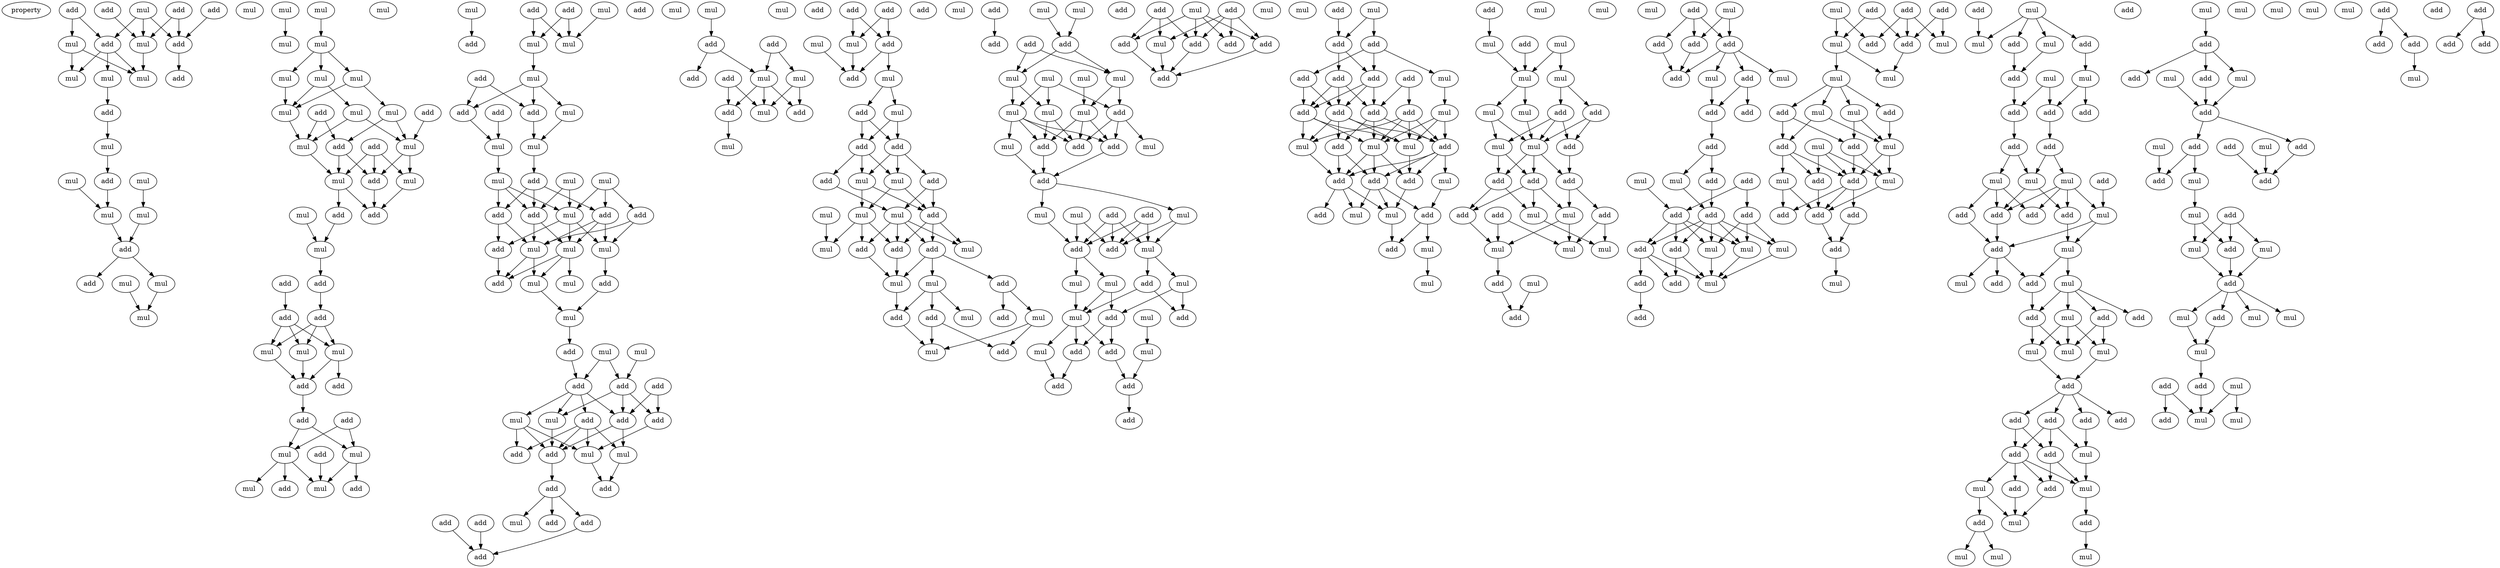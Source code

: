 digraph {
    node [fontcolor=black]
    property [mul=2,lf=1.8]
    0 [ label = add ];
    1 [ label = add ];
    2 [ label = add ];
    3 [ label = add ];
    4 [ label = mul ];
    5 [ label = add ];
    6 [ label = mul ];
    7 [ label = mul ];
    8 [ label = add ];
    9 [ label = mul ];
    10 [ label = add ];
    11 [ label = mul ];
    12 [ label = mul ];
    13 [ label = add ];
    14 [ label = mul ];
    15 [ label = add ];
    16 [ label = mul ];
    17 [ label = mul ];
    18 [ label = mul ];
    19 [ label = mul ];
    20 [ label = add ];
    21 [ label = mul ];
    22 [ label = mul ];
    23 [ label = add ];
    24 [ label = mul ];
    25 [ label = mul ];
    26 [ label = mul ];
    27 [ label = mul ];
    28 [ label = mul ];
    29 [ label = mul ];
    30 [ label = mul ];
    31 [ label = mul ];
    32 [ label = mul ];
    33 [ label = mul ];
    34 [ label = add ];
    35 [ label = mul ];
    36 [ label = add ];
    37 [ label = mul ];
    38 [ label = add ];
    39 [ label = add ];
    40 [ label = mul ];
    41 [ label = mul ];
    42 [ label = mul ];
    43 [ label = add ];
    44 [ label = mul ];
    45 [ label = add ];
    46 [ label = mul ];
    47 [ label = add ];
    48 [ label = mul ];
    49 [ label = add ];
    50 [ label = add ];
    51 [ label = add ];
    52 [ label = add ];
    53 [ label = mul ];
    54 [ label = mul ];
    55 [ label = mul ];
    56 [ label = add ];
    57 [ label = add ];
    58 [ label = add ];
    59 [ label = add ];
    60 [ label = add ];
    61 [ label = mul ];
    62 [ label = mul ];
    63 [ label = mul ];
    64 [ label = mul ];
    65 [ label = add ];
    66 [ label = mul ];
    67 [ label = add ];
    68 [ label = mul ];
    69 [ label = add ];
    70 [ label = add ];
    71 [ label = mul ];
    72 [ label = add ];
    73 [ label = mul ];
    74 [ label = mul ];
    75 [ label = add ];
    76 [ label = mul ];
    77 [ label = add ];
    78 [ label = add ];
    79 [ label = add ];
    80 [ label = add ];
    81 [ label = mul ];
    82 [ label = mul ];
    83 [ label = mul ];
    84 [ label = mul ];
    85 [ label = mul ];
    86 [ label = mul ];
    87 [ label = add ];
    88 [ label = add ];
    89 [ label = add ];
    90 [ label = add ];
    91 [ label = add ];
    92 [ label = mul ];
    93 [ label = mul ];
    94 [ label = add ];
    95 [ label = mul ];
    96 [ label = mul ];
    97 [ label = add ];
    98 [ label = mul ];
    99 [ label = add ];
    100 [ label = mul ];
    101 [ label = mul ];
    102 [ label = mul ];
    103 [ label = mul ];
    104 [ label = add ];
    105 [ label = add ];
    106 [ label = add ];
    107 [ label = add ];
    108 [ label = mul ];
    109 [ label = add ];
    110 [ label = add ];
    111 [ label = mul ];
    112 [ label = add ];
    113 [ label = mul ];
    114 [ label = add ];
    115 [ label = mul ];
    116 [ label = add ];
    117 [ label = add ];
    118 [ label = add ];
    119 [ label = mul ];
    120 [ label = add ];
    121 [ label = add ];
    122 [ label = add ];
    123 [ label = add ];
    124 [ label = add ];
    125 [ label = mul ];
    126 [ label = mul ];
    127 [ label = add ];
    128 [ label = add ];
    129 [ label = add ];
    130 [ label = add ];
    131 [ label = mul ];
    132 [ label = mul ];
    133 [ label = add ];
    134 [ label = add ];
    135 [ label = mul ];
    136 [ label = mul ];
    137 [ label = mul ];
    138 [ label = add ];
    139 [ label = add ];
    140 [ label = add ];
    141 [ label = add ];
    142 [ label = add ];
    143 [ label = mul ];
    144 [ label = mul ];
    145 [ label = add ];
    146 [ label = mul ];
    147 [ label = add ];
    148 [ label = mul ];
    149 [ label = mul ];
    150 [ label = add ];
    151 [ label = add ];
    152 [ label = mul ];
    153 [ label = add ];
    154 [ label = mul ];
    155 [ label = add ];
    156 [ label = mul ];
    157 [ label = mul ];
    158 [ label = mul ];
    159 [ label = add ];
    160 [ label = mul ];
    161 [ label = mul ];
    162 [ label = add ];
    163 [ label = add ];
    164 [ label = add ];
    165 [ label = mul ];
    166 [ label = add ];
    167 [ label = mul ];
    168 [ label = add ];
    169 [ label = mul ];
    170 [ label = mul ];
    171 [ label = add ];
    172 [ label = add ];
    173 [ label = mul ];
    174 [ label = add ];
    175 [ label = add ];
    176 [ label = mul ];
    177 [ label = mul ];
    178 [ label = add ];
    179 [ label = add ];
    180 [ label = add ];
    181 [ label = add ];
    182 [ label = mul ];
    183 [ label = mul ];
    184 [ label = mul ];
    185 [ label = mul ];
    186 [ label = mul ];
    187 [ label = mul ];
    188 [ label = add ];
    189 [ label = mul ];
    190 [ label = add ];
    191 [ label = add ];
    192 [ label = add ];
    193 [ label = mul ];
    194 [ label = mul ];
    195 [ label = add ];
    196 [ label = mul ];
    197 [ label = add ];
    198 [ label = add ];
    199 [ label = mul ];
    200 [ label = mul ];
    201 [ label = add ];
    202 [ label = add ];
    203 [ label = mul ];
    204 [ label = mul ];
    205 [ label = add ];
    206 [ label = mul ];
    207 [ label = mul ];
    208 [ label = mul ];
    209 [ label = mul ];
    210 [ label = add ];
    211 [ label = add ];
    212 [ label = mul ];
    213 [ label = add ];
    214 [ label = mul ];
    215 [ label = add ];
    216 [ label = add ];
    217 [ label = add ];
    218 [ label = add ];
    219 [ label = add ];
    220 [ label = mul ];
    221 [ label = add ];
    222 [ label = add ];
    223 [ label = add ];
    224 [ label = mul ];
    225 [ label = add ];
    226 [ label = add ];
    227 [ label = add ];
    228 [ label = mul ];
    229 [ label = mul ];
    230 [ label = add ];
    231 [ label = mul ];
    232 [ label = add ];
    233 [ label = add ];
    234 [ label = add ];
    235 [ label = add ];
    236 [ label = add ];
    237 [ label = add ];
    238 [ label = mul ];
    239 [ label = add ];
    240 [ label = add ];
    241 [ label = add ];
    242 [ label = add ];
    243 [ label = mul ];
    244 [ label = add ];
    245 [ label = mul ];
    246 [ label = mul ];
    247 [ label = add ];
    248 [ label = mul ];
    249 [ label = add ];
    250 [ label = add ];
    251 [ label = mul ];
    252 [ label = add ];
    253 [ label = add ];
    254 [ label = add ];
    255 [ label = mul ];
    256 [ label = mul ];
    257 [ label = mul ];
    258 [ label = add ];
    259 [ label = mul ];
    260 [ label = add ];
    261 [ label = add ];
    262 [ label = mul ];
    263 [ label = mul ];
    264 [ label = mul ];
    265 [ label = mul ];
    266 [ label = mul ];
    267 [ label = add ];
    268 [ label = mul ];
    269 [ label = mul ];
    270 [ label = add ];
    271 [ label = mul ];
    272 [ label = add ];
    273 [ label = mul ];
    274 [ label = add ];
    275 [ label = add ];
    276 [ label = add ];
    277 [ label = mul ];
    278 [ label = add ];
    279 [ label = mul ];
    280 [ label = add ];
    281 [ label = add ];
    282 [ label = mul ];
    283 [ label = mul ];
    284 [ label = mul ];
    285 [ label = add ];
    286 [ label = mul ];
    287 [ label = mul ];
    288 [ label = add ];
    289 [ label = mul ];
    290 [ label = add ];
    291 [ label = mul ];
    292 [ label = add ];
    293 [ label = add ];
    294 [ label = add ];
    295 [ label = add ];
    296 [ label = mul ];
    297 [ label = add ];
    298 [ label = mul ];
    299 [ label = add ];
    300 [ label = add ];
    301 [ label = add ];
    302 [ label = add ];
    303 [ label = add ];
    304 [ label = mul ];
    305 [ label = mul ];
    306 [ label = add ];
    307 [ label = add ];
    308 [ label = add ];
    309 [ label = mul ];
    310 [ label = add ];
    311 [ label = add ];
    312 [ label = mul ];
    313 [ label = mul ];
    314 [ label = add ];
    315 [ label = mul ];
    316 [ label = add ];
    317 [ label = add ];
    318 [ label = add ];
    319 [ label = add ];
    320 [ label = add ];
    321 [ label = mul ];
    322 [ label = mul ];
    323 [ label = add ];
    324 [ label = mul ];
    325 [ label = add ];
    326 [ label = mul ];
    327 [ label = mul ];
    328 [ label = add ];
    329 [ label = mul ];
    330 [ label = mul ];
    331 [ label = add ];
    332 [ label = add ];
    333 [ label = mul ];
    334 [ label = add ];
    335 [ label = mul ];
    336 [ label = mul ];
    337 [ label = mul ];
    338 [ label = add ];
    339 [ label = add ];
    340 [ label = add ];
    341 [ label = add ];
    342 [ label = add ];
    343 [ label = add ];
    344 [ label = mul ];
    345 [ label = add ];
    346 [ label = mul ];
    347 [ label = mul ];
    348 [ label = mul ];
    349 [ label = add ];
    350 [ label = add ];
    351 [ label = mul ];
    352 [ label = add ];
    353 [ label = mul ];
    354 [ label = add ];
    355 [ label = add ];
    356 [ label = add ];
    357 [ label = add ];
    358 [ label = add ];
    359 [ label = mul ];
    360 [ label = mul ];
    361 [ label = add ];
    362 [ label = mul ];
    363 [ label = add ];
    364 [ label = mul ];
    365 [ label = add ];
    366 [ label = add ];
    367 [ label = add ];
    368 [ label = mul ];
    369 [ label = add ];
    370 [ label = mul ];
    371 [ label = mul ];
    372 [ label = add ];
    373 [ label = add ];
    374 [ label = add ];
    375 [ label = mul ];
    376 [ label = add ];
    377 [ label = add ];
    378 [ label = add ];
    379 [ label = mul ];
    380 [ label = mul ];
    381 [ label = mul ];
    382 [ label = add ];
    383 [ label = add ];
    384 [ label = add ];
    385 [ label = add ];
    386 [ label = add ];
    387 [ label = add ];
    388 [ label = add ];
    389 [ label = mul ];
    390 [ label = add ];
    391 [ label = add ];
    392 [ label = mul ];
    393 [ label = mul ];
    394 [ label = add ];
    395 [ label = add ];
    396 [ label = mul ];
    397 [ label = mul ];
    398 [ label = mul ];
    399 [ label = mul ];
    400 [ label = mul ];
    401 [ label = add ];
    402 [ label = mul ];
    403 [ label = mul ];
    404 [ label = mul ];
    405 [ label = add ];
    406 [ label = add ];
    407 [ label = add ];
    408 [ label = add ];
    409 [ label = add ];
    410 [ label = mul ];
    411 [ label = add ];
    412 [ label = mul ];
    413 [ label = add ];
    414 [ label = add ];
    415 [ label = mul ];
    416 [ label = mul ];
    417 [ label = add ];
    418 [ label = add ];
    419 [ label = mul ];
    420 [ label = mul ];
    421 [ label = mul ];
    422 [ label = add ];
    423 [ label = mul ];
    424 [ label = mul ];
    425 [ label = mul ];
    426 [ label = mul ];
    427 [ label = add ];
    428 [ label = mul ];
    429 [ label = add ];
    430 [ label = add ];
    431 [ label = mul ];
    432 [ label = mul ];
    433 [ label = mul ];
    434 [ label = mul ];
    435 [ label = add ];
    436 [ label = add ];
    437 [ label = add ];
    438 [ label = add ];
    439 [ label = add ];
    440 [ label = mul ];
    441 [ label = add ];
    442 [ label = add ];
    443 [ label = add ];
    0 -> 6 [ name = 0 ];
    1 -> 8 [ name = 1 ];
    2 -> 6 [ name = 2 ];
    2 -> 8 [ name = 3 ];
    3 -> 5 [ name = 4 ];
    3 -> 7 [ name = 5 ];
    4 -> 5 [ name = 6 ];
    4 -> 6 [ name = 7 ];
    4 -> 8 [ name = 8 ];
    5 -> 9 [ name = 9 ];
    5 -> 11 [ name = 10 ];
    5 -> 12 [ name = 11 ];
    6 -> 12 [ name = 12 ];
    7 -> 9 [ name = 13 ];
    7 -> 12 [ name = 14 ];
    8 -> 10 [ name = 15 ];
    11 -> 13 [ name = 16 ];
    13 -> 14 [ name = 17 ];
    14 -> 15 [ name = 18 ];
    15 -> 18 [ name = 19 ];
    16 -> 18 [ name = 20 ];
    17 -> 19 [ name = 21 ];
    18 -> 20 [ name = 22 ];
    19 -> 20 [ name = 23 ];
    20 -> 23 [ name = 24 ];
    20 -> 24 [ name = 25 ];
    21 -> 26 [ name = 26 ];
    24 -> 26 [ name = 27 ];
    25 -> 28 [ name = 28 ];
    27 -> 29 [ name = 29 ];
    29 -> 30 [ name = 30 ];
    29 -> 31 [ name = 31 ];
    29 -> 32 [ name = 32 ];
    30 -> 35 [ name = 33 ];
    31 -> 35 [ name = 34 ];
    31 -> 37 [ name = 35 ];
    32 -> 33 [ name = 36 ];
    32 -> 35 [ name = 37 ];
    33 -> 38 [ name = 38 ];
    33 -> 41 [ name = 39 ];
    34 -> 38 [ name = 40 ];
    34 -> 40 [ name = 41 ];
    35 -> 40 [ name = 42 ];
    36 -> 41 [ name = 43 ];
    37 -> 40 [ name = 44 ];
    37 -> 41 [ name = 45 ];
    38 -> 42 [ name = 46 ];
    38 -> 43 [ name = 47 ];
    39 -> 42 [ name = 48 ];
    39 -> 43 [ name = 49 ];
    39 -> 44 [ name = 50 ];
    40 -> 42 [ name = 51 ];
    41 -> 43 [ name = 52 ];
    41 -> 44 [ name = 53 ];
    42 -> 45 [ name = 54 ];
    42 -> 47 [ name = 55 ];
    43 -> 45 [ name = 56 ];
    44 -> 45 [ name = 57 ];
    46 -> 48 [ name = 58 ];
    47 -> 48 [ name = 59 ];
    48 -> 50 [ name = 60 ];
    49 -> 51 [ name = 61 ];
    50 -> 52 [ name = 62 ];
    51 -> 53 [ name = 63 ];
    51 -> 54 [ name = 64 ];
    51 -> 55 [ name = 65 ];
    52 -> 53 [ name = 66 ];
    52 -> 54 [ name = 67 ];
    52 -> 55 [ name = 68 ];
    53 -> 56 [ name = 69 ];
    53 -> 57 [ name = 70 ];
    54 -> 56 [ name = 71 ];
    55 -> 56 [ name = 72 ];
    56 -> 58 [ name = 73 ];
    58 -> 61 [ name = 74 ];
    58 -> 62 [ name = 75 ];
    59 -> 61 [ name = 76 ];
    59 -> 62 [ name = 77 ];
    60 -> 66 [ name = 78 ];
    61 -> 65 [ name = 79 ];
    61 -> 66 [ name = 80 ];
    62 -> 63 [ name = 81 ];
    62 -> 66 [ name = 82 ];
    62 -> 67 [ name = 83 ];
    68 -> 69 [ name = 84 ];
    70 -> 73 [ name = 85 ];
    70 -> 74 [ name = 86 ];
    71 -> 74 [ name = 87 ];
    72 -> 73 [ name = 88 ];
    72 -> 74 [ name = 89 ];
    73 -> 76 [ name = 90 ];
    75 -> 77 [ name = 91 ];
    75 -> 78 [ name = 92 ];
    76 -> 77 [ name = 93 ];
    76 -> 78 [ name = 94 ];
    76 -> 81 [ name = 95 ];
    77 -> 82 [ name = 96 ];
    78 -> 83 [ name = 97 ];
    79 -> 82 [ name = 98 ];
    81 -> 83 [ name = 99 ];
    82 -> 85 [ name = 100 ];
    83 -> 87 [ name = 101 ];
    84 -> 89 [ name = 102 ];
    84 -> 92 [ name = 103 ];
    85 -> 89 [ name = 104 ];
    85 -> 90 [ name = 105 ];
    85 -> 92 [ name = 106 ];
    86 -> 88 [ name = 107 ];
    86 -> 91 [ name = 108 ];
    86 -> 92 [ name = 109 ];
    87 -> 89 [ name = 110 ];
    87 -> 90 [ name = 111 ];
    87 -> 91 [ name = 112 ];
    88 -> 93 [ name = 113 ];
    88 -> 96 [ name = 114 ];
    89 -> 95 [ name = 115 ];
    89 -> 96 [ name = 116 ];
    90 -> 94 [ name = 117 ];
    90 -> 96 [ name = 118 ];
    91 -> 93 [ name = 119 ];
    91 -> 95 [ name = 120 ];
    91 -> 96 [ name = 121 ];
    92 -> 93 [ name = 122 ];
    92 -> 94 [ name = 123 ];
    92 -> 95 [ name = 124 ];
    93 -> 97 [ name = 125 ];
    94 -> 99 [ name = 126 ];
    95 -> 98 [ name = 127 ];
    95 -> 99 [ name = 128 ];
    95 -> 100 [ name = 129 ];
    96 -> 99 [ name = 130 ];
    96 -> 100 [ name = 131 ];
    97 -> 101 [ name = 132 ];
    100 -> 101 [ name = 133 ];
    101 -> 104 [ name = 134 ];
    102 -> 107 [ name = 135 ];
    103 -> 106 [ name = 136 ];
    103 -> 107 [ name = 137 ];
    104 -> 106 [ name = 138 ];
    105 -> 109 [ name = 139 ];
    105 -> 112 [ name = 140 ];
    106 -> 108 [ name = 141 ];
    106 -> 110 [ name = 142 ];
    106 -> 111 [ name = 143 ];
    106 -> 112 [ name = 144 ];
    107 -> 108 [ name = 145 ];
    107 -> 109 [ name = 146 ];
    107 -> 112 [ name = 147 ];
    108 -> 116 [ name = 148 ];
    109 -> 113 [ name = 149 ];
    110 -> 113 [ name = 150 ];
    110 -> 114 [ name = 151 ];
    110 -> 115 [ name = 152 ];
    110 -> 116 [ name = 153 ];
    111 -> 113 [ name = 154 ];
    111 -> 114 [ name = 155 ];
    111 -> 116 [ name = 156 ];
    112 -> 115 [ name = 157 ];
    112 -> 116 [ name = 158 ];
    113 -> 118 [ name = 159 ];
    115 -> 118 [ name = 160 ];
    116 -> 117 [ name = 161 ];
    117 -> 119 [ name = 162 ];
    117 -> 122 [ name = 163 ];
    117 -> 123 [ name = 164 ];
    120 -> 124 [ name = 165 ];
    121 -> 124 [ name = 166 ];
    123 -> 124 [ name = 167 ];
    126 -> 128 [ name = 168 ];
    127 -> 131 [ name = 169 ];
    127 -> 132 [ name = 170 ];
    128 -> 129 [ name = 171 ];
    128 -> 131 [ name = 172 ];
    130 -> 133 [ name = 173 ];
    130 -> 135 [ name = 174 ];
    131 -> 133 [ name = 175 ];
    131 -> 134 [ name = 176 ];
    131 -> 135 [ name = 177 ];
    132 -> 134 [ name = 178 ];
    132 -> 135 [ name = 179 ];
    133 -> 136 [ name = 180 ];
    139 -> 142 [ name = 181 ];
    139 -> 144 [ name = 182 ];
    140 -> 142 [ name = 183 ];
    140 -> 144 [ name = 184 ];
    142 -> 145 [ name = 185 ];
    142 -> 146 [ name = 186 ];
    143 -> 145 [ name = 187 ];
    144 -> 145 [ name = 188 ];
    146 -> 147 [ name = 189 ];
    146 -> 148 [ name = 190 ];
    147 -> 150 [ name = 191 ];
    147 -> 151 [ name = 192 ];
    148 -> 150 [ name = 193 ];
    148 -> 151 [ name = 194 ];
    150 -> 152 [ name = 195 ];
    150 -> 154 [ name = 196 ];
    150 -> 155 [ name = 197 ];
    151 -> 152 [ name = 198 ];
    151 -> 153 [ name = 199 ];
    151 -> 154 [ name = 200 ];
    152 -> 158 [ name = 201 ];
    152 -> 159 [ name = 202 ];
    153 -> 157 [ name = 203 ];
    153 -> 159 [ name = 204 ];
    154 -> 158 [ name = 205 ];
    154 -> 159 [ name = 206 ];
    155 -> 157 [ name = 207 ];
    156 -> 160 [ name = 208 ];
    157 -> 161 [ name = 209 ];
    157 -> 162 [ name = 210 ];
    157 -> 163 [ name = 211 ];
    157 -> 164 [ name = 212 ];
    158 -> 160 [ name = 213 ];
    158 -> 162 [ name = 214 ];
    158 -> 163 [ name = 215 ];
    159 -> 161 [ name = 216 ];
    159 -> 163 [ name = 217 ];
    159 -> 164 [ name = 218 ];
    162 -> 165 [ name = 219 ];
    163 -> 165 [ name = 220 ];
    164 -> 165 [ name = 221 ];
    164 -> 166 [ name = 222 ];
    164 -> 167 [ name = 223 ];
    165 -> 172 [ name = 224 ];
    166 -> 170 [ name = 225 ];
    166 -> 171 [ name = 226 ];
    167 -> 168 [ name = 227 ];
    167 -> 169 [ name = 228 ];
    167 -> 172 [ name = 229 ];
    168 -> 173 [ name = 230 ];
    168 -> 174 [ name = 231 ];
    170 -> 173 [ name = 232 ];
    170 -> 174 [ name = 233 ];
    172 -> 173 [ name = 234 ];
    175 -> 178 [ name = 235 ];
    176 -> 180 [ name = 236 ];
    177 -> 180 [ name = 237 ];
    179 -> 184 [ name = 238 ];
    179 -> 185 [ name = 239 ];
    180 -> 184 [ name = 240 ];
    180 -> 185 [ name = 241 ];
    182 -> 187 [ name = 242 ];
    183 -> 186 [ name = 243 ];
    183 -> 188 [ name = 244 ];
    183 -> 189 [ name = 245 ];
    184 -> 186 [ name = 246 ];
    184 -> 189 [ name = 247 ];
    185 -> 187 [ name = 248 ];
    185 -> 188 [ name = 249 ];
    186 -> 190 [ name = 250 ];
    186 -> 192 [ name = 251 ];
    187 -> 190 [ name = 252 ];
    187 -> 191 [ name = 253 ];
    187 -> 192 [ name = 254 ];
    188 -> 190 [ name = 255 ];
    188 -> 191 [ name = 256 ];
    188 -> 193 [ name = 257 ];
    189 -> 190 [ name = 258 ];
    189 -> 191 [ name = 259 ];
    189 -> 192 [ name = 260 ];
    189 -> 194 [ name = 261 ];
    191 -> 195 [ name = 262 ];
    192 -> 195 [ name = 263 ];
    194 -> 195 [ name = 264 ];
    195 -> 199 [ name = 265 ];
    195 -> 200 [ name = 266 ];
    196 -> 201 [ name = 267 ];
    196 -> 202 [ name = 268 ];
    197 -> 201 [ name = 269 ];
    197 -> 202 [ name = 270 ];
    197 -> 203 [ name = 271 ];
    198 -> 201 [ name = 272 ];
    198 -> 202 [ name = 273 ];
    198 -> 203 [ name = 274 ];
    199 -> 202 [ name = 275 ];
    199 -> 203 [ name = 276 ];
    200 -> 201 [ name = 277 ];
    201 -> 204 [ name = 278 ];
    201 -> 206 [ name = 279 ];
    203 -> 205 [ name = 280 ];
    203 -> 207 [ name = 281 ];
    204 -> 208 [ name = 282 ];
    204 -> 211 [ name = 283 ];
    205 -> 208 [ name = 284 ];
    205 -> 210 [ name = 285 ];
    206 -> 208 [ name = 286 ];
    207 -> 210 [ name = 287 ];
    207 -> 211 [ name = 288 ];
    208 -> 212 [ name = 289 ];
    208 -> 213 [ name = 290 ];
    208 -> 215 [ name = 291 ];
    209 -> 214 [ name = 292 ];
    211 -> 213 [ name = 293 ];
    211 -> 215 [ name = 294 ];
    212 -> 216 [ name = 295 ];
    213 -> 217 [ name = 296 ];
    214 -> 217 [ name = 297 ];
    215 -> 216 [ name = 298 ];
    217 -> 218 [ name = 299 ];
    219 -> 222 [ name = 300 ];
    219 -> 224 [ name = 301 ];
    219 -> 225 [ name = 302 ];
    220 -> 222 [ name = 303 ];
    220 -> 223 [ name = 304 ];
    220 -> 225 [ name = 305 ];
    220 -> 226 [ name = 306 ];
    221 -> 222 [ name = 307 ];
    221 -> 223 [ name = 308 ];
    221 -> 224 [ name = 309 ];
    221 -> 226 [ name = 310 ];
    222 -> 227 [ name = 311 ];
    223 -> 227 [ name = 312 ];
    224 -> 227 [ name = 313 ];
    225 -> 227 [ name = 314 ];
    230 -> 233 [ name = 315 ];
    231 -> 232 [ name = 316 ];
    231 -> 233 [ name = 317 ];
    232 -> 235 [ name = 318 ];
    232 -> 237 [ name = 319 ];
    232 -> 238 [ name = 320 ];
    233 -> 236 [ name = 321 ];
    233 -> 237 [ name = 322 ];
    234 -> 239 [ name = 323 ];
    234 -> 241 [ name = 324 ];
    235 -> 240 [ name = 325 ];
    235 -> 242 [ name = 326 ];
    236 -> 240 [ name = 327 ];
    236 -> 241 [ name = 328 ];
    236 -> 242 [ name = 329 ];
    237 -> 240 [ name = 330 ];
    237 -> 241 [ name = 331 ];
    237 -> 242 [ name = 332 ];
    238 -> 243 [ name = 333 ];
    239 -> 245 [ name = 334 ];
    239 -> 246 [ name = 335 ];
    239 -> 247 [ name = 336 ];
    239 -> 248 [ name = 337 ];
    240 -> 244 [ name = 338 ];
    240 -> 246 [ name = 339 ];
    240 -> 247 [ name = 340 ];
    240 -> 248 [ name = 341 ];
    241 -> 244 [ name = 342 ];
    241 -> 245 [ name = 343 ];
    241 -> 247 [ name = 344 ];
    242 -> 245 [ name = 345 ];
    242 -> 246 [ name = 346 ];
    242 -> 248 [ name = 347 ];
    243 -> 245 [ name = 348 ];
    243 -> 247 [ name = 349 ];
    243 -> 248 [ name = 350 ];
    244 -> 249 [ name = 351 ];
    244 -> 250 [ name = 352 ];
    245 -> 249 [ name = 353 ];
    245 -> 250 [ name = 354 ];
    245 -> 252 [ name = 355 ];
    246 -> 250 [ name = 356 ];
    247 -> 249 [ name = 357 ];
    247 -> 250 [ name = 358 ];
    247 -> 251 [ name = 359 ];
    247 -> 252 [ name = 360 ];
    248 -> 252 [ name = 361 ];
    249 -> 253 [ name = 362 ];
    249 -> 255 [ name = 363 ];
    249 -> 256 [ name = 364 ];
    250 -> 254 [ name = 365 ];
    250 -> 255 [ name = 366 ];
    250 -> 256 [ name = 367 ];
    251 -> 253 [ name = 368 ];
    252 -> 256 [ name = 369 ];
    253 -> 257 [ name = 370 ];
    253 -> 258 [ name = 371 ];
    256 -> 258 [ name = 372 ];
    257 -> 259 [ name = 373 ];
    260 -> 262 [ name = 374 ];
    261 -> 264 [ name = 375 ];
    262 -> 264 [ name = 376 ];
    263 -> 264 [ name = 377 ];
    263 -> 265 [ name = 378 ];
    264 -> 268 [ name = 379 ];
    264 -> 269 [ name = 380 ];
    265 -> 267 [ name = 381 ];
    265 -> 270 [ name = 382 ];
    267 -> 271 [ name = 383 ];
    267 -> 272 [ name = 384 ];
    267 -> 273 [ name = 385 ];
    268 -> 271 [ name = 386 ];
    269 -> 271 [ name = 387 ];
    269 -> 273 [ name = 388 ];
    270 -> 271 [ name = 389 ];
    270 -> 272 [ name = 390 ];
    271 -> 274 [ name = 391 ];
    271 -> 275 [ name = 392 ];
    271 -> 276 [ name = 393 ];
    272 -> 276 [ name = 394 ];
    273 -> 274 [ name = 395 ];
    273 -> 275 [ name = 396 ];
    274 -> 277 [ name = 397 ];
    274 -> 281 [ name = 398 ];
    275 -> 277 [ name = 399 ];
    275 -> 279 [ name = 400 ];
    275 -> 281 [ name = 401 ];
    276 -> 278 [ name = 402 ];
    276 -> 279 [ name = 403 ];
    277 -> 283 [ name = 404 ];
    278 -> 282 [ name = 405 ];
    278 -> 283 [ name = 406 ];
    279 -> 282 [ name = 407 ];
    279 -> 284 [ name = 408 ];
    280 -> 282 [ name = 409 ];
    280 -> 284 [ name = 410 ];
    281 -> 284 [ name = 411 ];
    284 -> 285 [ name = 412 ];
    285 -> 288 [ name = 413 ];
    286 -> 288 [ name = 414 ];
    290 -> 292 [ name = 415 ];
    290 -> 293 [ name = 416 ];
    290 -> 294 [ name = 417 ];
    291 -> 292 [ name = 418 ];
    291 -> 293 [ name = 419 ];
    292 -> 297 [ name = 420 ];
    293 -> 295 [ name = 421 ];
    293 -> 296 [ name = 422 ];
    293 -> 297 [ name = 423 ];
    293 -> 298 [ name = 424 ];
    294 -> 297 [ name = 425 ];
    295 -> 299 [ name = 426 ];
    295 -> 300 [ name = 427 ];
    298 -> 299 [ name = 428 ];
    299 -> 301 [ name = 429 ];
    301 -> 303 [ name = 430 ];
    301 -> 304 [ name = 431 ];
    302 -> 306 [ name = 432 ];
    302 -> 308 [ name = 433 ];
    303 -> 307 [ name = 434 ];
    304 -> 307 [ name = 435 ];
    305 -> 306 [ name = 436 ];
    306 -> 309 [ name = 437 ];
    306 -> 310 [ name = 438 ];
    306 -> 311 [ name = 439 ];
    306 -> 312 [ name = 440 ];
    307 -> 309 [ name = 441 ];
    307 -> 310 [ name = 442 ];
    307 -> 311 [ name = 443 ];
    307 -> 312 [ name = 444 ];
    307 -> 313 [ name = 445 ];
    308 -> 309 [ name = 446 ];
    308 -> 312 [ name = 447 ];
    308 -> 313 [ name = 448 ];
    309 -> 315 [ name = 449 ];
    310 -> 314 [ name = 450 ];
    310 -> 315 [ name = 451 ];
    310 -> 316 [ name = 452 ];
    311 -> 314 [ name = 453 ];
    311 -> 315 [ name = 454 ];
    312 -> 315 [ name = 455 ];
    313 -> 315 [ name = 456 ];
    316 -> 317 [ name = 457 ];
    318 -> 322 [ name = 458 ];
    318 -> 325 [ name = 459 ];
    319 -> 323 [ name = 460 ];
    319 -> 324 [ name = 461 ];
    319 -> 325 [ name = 462 ];
    320 -> 324 [ name = 463 ];
    320 -> 325 [ name = 464 ];
    321 -> 322 [ name = 465 ];
    321 -> 323 [ name = 466 ];
    322 -> 326 [ name = 467 ];
    322 -> 327 [ name = 468 ];
    325 -> 326 [ name = 469 ];
    327 -> 328 [ name = 470 ];
    327 -> 329 [ name = 471 ];
    327 -> 330 [ name = 472 ];
    327 -> 331 [ name = 473 ];
    328 -> 332 [ name = 474 ];
    328 -> 334 [ name = 475 ];
    329 -> 332 [ name = 476 ];
    329 -> 333 [ name = 477 ];
    330 -> 333 [ name = 478 ];
    330 -> 334 [ name = 479 ];
    331 -> 333 [ name = 480 ];
    332 -> 336 [ name = 481 ];
    332 -> 338 [ name = 482 ];
    332 -> 339 [ name = 483 ];
    333 -> 337 [ name = 484 ];
    333 -> 338 [ name = 485 ];
    334 -> 337 [ name = 486 ];
    334 -> 338 [ name = 487 ];
    335 -> 337 [ name = 488 ];
    335 -> 338 [ name = 489 ];
    335 -> 339 [ name = 490 ];
    336 -> 341 [ name = 491 ];
    336 -> 342 [ name = 492 ];
    337 -> 342 [ name = 493 ];
    338 -> 340 [ name = 494 ];
    338 -> 341 [ name = 495 ];
    338 -> 342 [ name = 496 ];
    339 -> 342 [ name = 497 ];
    340 -> 343 [ name = 498 ];
    342 -> 343 [ name = 499 ];
    343 -> 346 [ name = 500 ];
    344 -> 347 [ name = 501 ];
    344 -> 348 [ name = 502 ];
    344 -> 349 [ name = 503 ];
    344 -> 350 [ name = 504 ];
    345 -> 347 [ name = 505 ];
    348 -> 352 [ name = 506 ];
    349 -> 351 [ name = 507 ];
    350 -> 352 [ name = 508 ];
    351 -> 355 [ name = 509 ];
    351 -> 356 [ name = 510 ];
    352 -> 354 [ name = 511 ];
    353 -> 354 [ name = 512 ];
    353 -> 356 [ name = 513 ];
    354 -> 358 [ name = 514 ];
    356 -> 357 [ name = 515 ];
    357 -> 359 [ name = 516 ];
    357 -> 360 [ name = 517 ];
    358 -> 360 [ name = 518 ];
    358 -> 362 [ name = 519 ];
    359 -> 363 [ name = 520 ];
    359 -> 364 [ name = 521 ];
    359 -> 365 [ name = 522 ];
    359 -> 367 [ name = 523 ];
    360 -> 363 [ name = 524 ];
    360 -> 367 [ name = 525 ];
    361 -> 364 [ name = 526 ];
    362 -> 363 [ name = 527 ];
    362 -> 365 [ name = 528 ];
    362 -> 366 [ name = 529 ];
    363 -> 369 [ name = 530 ];
    364 -> 368 [ name = 531 ];
    364 -> 369 [ name = 532 ];
    366 -> 369 [ name = 533 ];
    367 -> 368 [ name = 534 ];
    368 -> 371 [ name = 535 ];
    368 -> 373 [ name = 536 ];
    369 -> 370 [ name = 537 ];
    369 -> 372 [ name = 538 ];
    369 -> 373 [ name = 539 ];
    371 -> 374 [ name = 540 ];
    371 -> 375 [ name = 541 ];
    371 -> 376 [ name = 542 ];
    371 -> 377 [ name = 543 ];
    373 -> 376 [ name = 544 ];
    374 -> 380 [ name = 545 ];
    374 -> 381 [ name = 546 ];
    375 -> 379 [ name = 547 ];
    375 -> 380 [ name = 548 ];
    375 -> 381 [ name = 549 ];
    376 -> 379 [ name = 550 ];
    376 -> 380 [ name = 551 ];
    379 -> 382 [ name = 552 ];
    381 -> 382 [ name = 553 ];
    382 -> 383 [ name = 554 ];
    382 -> 384 [ name = 555 ];
    382 -> 385 [ name = 556 ];
    382 -> 386 [ name = 557 ];
    383 -> 387 [ name = 558 ];
    383 -> 388 [ name = 559 ];
    383 -> 389 [ name = 560 ];
    384 -> 389 [ name = 561 ];
    386 -> 387 [ name = 562 ];
    386 -> 388 [ name = 563 ];
    387 -> 391 [ name = 564 ];
    387 -> 392 [ name = 565 ];
    388 -> 390 [ name = 566 ];
    388 -> 391 [ name = 567 ];
    388 -> 392 [ name = 568 ];
    388 -> 393 [ name = 569 ];
    389 -> 392 [ name = 570 ];
    390 -> 396 [ name = 571 ];
    391 -> 396 [ name = 572 ];
    392 -> 394 [ name = 573 ];
    393 -> 395 [ name = 574 ];
    393 -> 396 [ name = 575 ];
    394 -> 397 [ name = 576 ];
    395 -> 398 [ name = 577 ];
    395 -> 400 [ name = 578 ];
    399 -> 401 [ name = 579 ];
    401 -> 403 [ name = 580 ];
    401 -> 405 [ name = 581 ];
    401 -> 406 [ name = 582 ];
    402 -> 407 [ name = 583 ];
    403 -> 407 [ name = 584 ];
    405 -> 407 [ name = 585 ];
    407 -> 408 [ name = 586 ];
    407 -> 411 [ name = 587 ];
    408 -> 414 [ name = 588 ];
    408 -> 415 [ name = 589 ];
    409 -> 413 [ name = 590 ];
    410 -> 413 [ name = 591 ];
    411 -> 413 [ name = 592 ];
    412 -> 414 [ name = 593 ];
    415 -> 416 [ name = 594 ];
    416 -> 418 [ name = 595 ];
    416 -> 420 [ name = 596 ];
    417 -> 418 [ name = 597 ];
    417 -> 419 [ name = 598 ];
    417 -> 420 [ name = 599 ];
    418 -> 422 [ name = 600 ];
    419 -> 422 [ name = 601 ];
    420 -> 422 [ name = 602 ];
    422 -> 423 [ name = 603 ];
    422 -> 424 [ name = 604 ];
    422 -> 426 [ name = 605 ];
    422 -> 427 [ name = 606 ];
    423 -> 428 [ name = 607 ];
    427 -> 428 [ name = 608 ];
    428 -> 429 [ name = 609 ];
    429 -> 434 [ name = 610 ];
    430 -> 434 [ name = 611 ];
    430 -> 435 [ name = 612 ];
    431 -> 433 [ name = 613 ];
    431 -> 434 [ name = 614 ];
    436 -> 437 [ name = 615 ];
    436 -> 438 [ name = 616 ];
    438 -> 440 [ name = 617 ];
    441 -> 442 [ name = 618 ];
    441 -> 443 [ name = 619 ];
}
